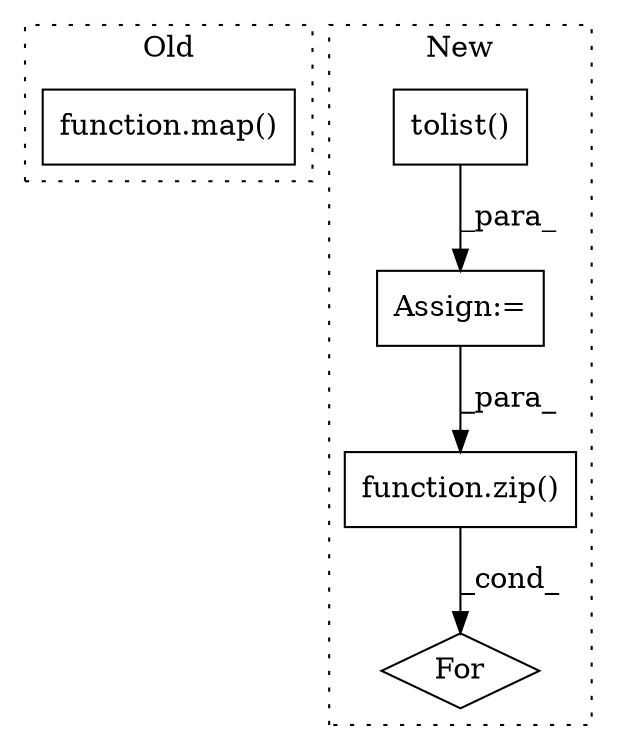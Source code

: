 digraph G {
subgraph cluster0 {
1 [label="function.map()" a="75" s="7191,7206" l="4,1" shape="box"];
label = "Old";
style="dotted";
}
subgraph cluster1 {
2 [label="tolist()" a="75" s="7110" l="51" shape="box"];
3 [label="Assign:=" a="68" s="7107" l="3" shape="box"];
4 [label="function.zip()" a="75" s="7426,7522" l="17,10" shape="box"];
5 [label="For" a="107" s="7395,7532" l="4,14" shape="diamond"];
label = "New";
style="dotted";
}
2 -> 3 [label="_para_"];
3 -> 4 [label="_para_"];
4 -> 5 [label="_cond_"];
}